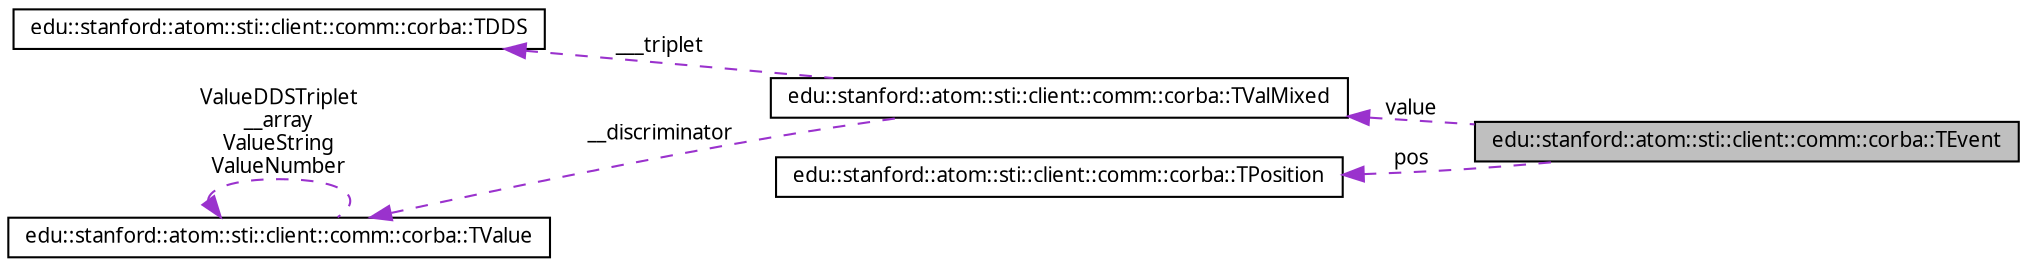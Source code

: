 digraph G
{
  edge [fontname="FreeSans.ttf",fontsize=10,labelfontname="FreeSans.ttf",labelfontsize=10];
  node [fontname="FreeSans.ttf",fontsize=10,shape=record];
  rankdir=LR;
  Node1 [label="edu::stanford::atom::sti::client::comm::corba::TEvent",height=0.2,width=0.4,color="black", fillcolor="grey75", style="filled" fontcolor="black"];
  Node2 -> Node1 [dir=back,color="darkorchid3",fontsize=10,style="dashed",label="value",fontname="FreeSans.ttf"];
  Node2 [label="edu::stanford::atom::sti::client::comm::corba::TValMixed",height=0.2,width=0.4,color="black", fillcolor="white", style="filled",URL="$classedu_1_1stanford_1_1atom_1_1sti_1_1client_1_1comm_1_1corba_1_1TValMixed.html"];
  Node3 -> Node2 [dir=back,color="darkorchid3",fontsize=10,style="dashed",label="___triplet",fontname="FreeSans.ttf"];
  Node3 [label="edu::stanford::atom::sti::client::comm::corba::TDDS",height=0.2,width=0.4,color="black", fillcolor="white", style="filled",URL="$classedu_1_1stanford_1_1atom_1_1sti_1_1client_1_1comm_1_1corba_1_1TDDS.html"];
  Node4 -> Node2 [dir=back,color="darkorchid3",fontsize=10,style="dashed",label="__discriminator",fontname="FreeSans.ttf"];
  Node4 [label="edu::stanford::atom::sti::client::comm::corba::TValue",height=0.2,width=0.4,color="black", fillcolor="white", style="filled",URL="$classedu_1_1stanford_1_1atom_1_1sti_1_1client_1_1comm_1_1corba_1_1TValue.html"];
  Node4 -> Node4 [dir=back,color="darkorchid3",fontsize=10,style="dashed",label="ValueDDSTriplet\n__array\nValueString\nValueNumber",fontname="FreeSans.ttf"];
  Node5 -> Node1 [dir=back,color="darkorchid3",fontsize=10,style="dashed",label="pos",fontname="FreeSans.ttf"];
  Node5 [label="edu::stanford::atom::sti::client::comm::corba::TPosition",height=0.2,width=0.4,color="black", fillcolor="white", style="filled",URL="$classedu_1_1stanford_1_1atom_1_1sti_1_1client_1_1comm_1_1corba_1_1TPosition.html"];
}
